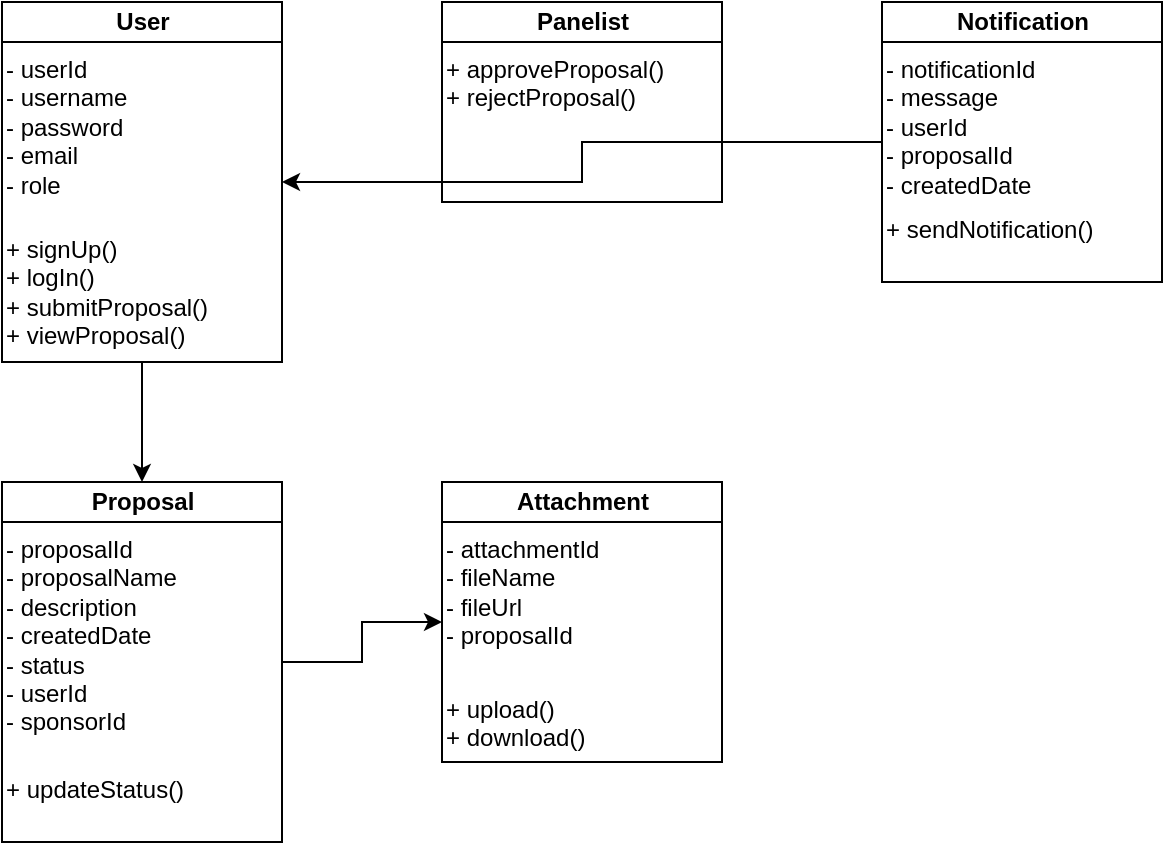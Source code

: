 <mxfile>
    <diagram name="Page-1" id="9f46799a-70d6-7492-0946-bef42562c5a5">
        <mxGraphModel dx="1358" dy="647" grid="1" gridSize="10" guides="1" tooltips="1" connect="1" arrows="1" fold="1" page="1" pageScale="1" pageWidth="827" pageHeight="1169" math="0" shadow="0">
            <root>
                <mxCell id="0"/>
                <mxCell id="1" parent="0"/>
                <mxCell id="22" value="User" style="swimlane;horizontal=0;startSize=20;horizontal=1;html=1;" vertex="1" parent="1">
                    <mxGeometry x="80" y="60" width="140" height="180" as="geometry"/>
                </mxCell>
                <mxCell id="23" value="- userId&#10;- username&#10;- password&#10;- email&#10;- role" style="text;html=1;whiteSpace=wrap;rounded=0;" vertex="1" parent="22">
                    <mxGeometry y="20" width="140" height="90" as="geometry"/>
                </mxCell>
                <mxCell id="24" value="+ signUp()&#10;+ logIn()&#10;+ submitProposal()&#10;+ viewProposal()" style="text;html=1;whiteSpace=wrap;rounded=0;" vertex="1" parent="22">
                    <mxGeometry y="110" width="140" height="70" as="geometry"/>
                </mxCell>
                <mxCell id="25" value="Panelist" style="swimlane;horizontal=0;startSize=20;horizontal=1;html=1;" vertex="1" parent="1">
                    <mxGeometry x="300" y="60" width="140" height="100" as="geometry"/>
                </mxCell>
                <mxCell id="26" value="+ approveProposal()&#10;+ rejectProposal()" style="text;html=1;whiteSpace=wrap;rounded=0;" vertex="1" parent="25">
                    <mxGeometry y="20" width="140" height="70" as="geometry"/>
                </mxCell>
                <mxCell id="27" value="Proposal" style="swimlane;horizontal=0;startSize=20;horizontal=1;html=1;" vertex="1" parent="1">
                    <mxGeometry x="80" y="300" width="140" height="180" as="geometry"/>
                </mxCell>
                <mxCell id="28" value="- proposalId&#10;- proposalName&#10;- description&#10;- createdDate&#10;- status&#10;- userId&#10;- sponsorId" style="text;html=1;whiteSpace=wrap;rounded=0;" vertex="1" parent="27">
                    <mxGeometry y="20" width="140" height="120" as="geometry"/>
                </mxCell>
                <mxCell id="29" value="+ updateStatus()" style="text;html=1;whiteSpace=wrap;rounded=0;" vertex="1" parent="27">
                    <mxGeometry y="140" width="140" height="40" as="geometry"/>
                </mxCell>
                <mxCell id="30" value="Attachment" style="swimlane;horizontal=0;startSize=20;horizontal=1;html=1;" vertex="1" parent="1">
                    <mxGeometry x="300" y="300" width="140" height="140" as="geometry"/>
                </mxCell>
                <mxCell id="31" value="- attachmentId&#10;- fileName&#10;- fileUrl&#10;- proposalId" style="text;html=1;whiteSpace=wrap;rounded=0;" vertex="1" parent="30">
                    <mxGeometry y="20" width="140" height="80" as="geometry"/>
                </mxCell>
                <mxCell id="32" value="+ upload()&#10;+ download()" style="text;html=1;whiteSpace=wrap;rounded=0;" vertex="1" parent="30">
                    <mxGeometry y="100" width="140" height="40" as="geometry"/>
                </mxCell>
                <mxCell id="33" value="Notification" style="swimlane;horizontal=0;startSize=20;horizontal=1;html=1;" vertex="1" parent="1">
                    <mxGeometry x="520" y="60" width="140" height="140" as="geometry"/>
                </mxCell>
                <mxCell id="34" value="- notificationId&#10;- message&#10;- userId&#10;- proposalId&#10;- createdDate" style="text;html=1;whiteSpace=wrap;rounded=0;" vertex="1" parent="33">
                    <mxGeometry y="20" width="140" height="80" as="geometry"/>
                </mxCell>
                <mxCell id="35" value="+ sendNotification()" style="text;html=1;whiteSpace=wrap;rounded=0;" vertex="1" parent="33">
                    <mxGeometry y="100" width="140" height="40" as="geometry"/>
                </mxCell>
                <mxCell id="36" value="" style="edgeStyle=orthogonalEdgeStyle;rounded=0;orthogonalLoop=1;jettySize=auto;html=1;" edge="1" parent="1" source="22" target="27">
                    <mxGeometry relative="1" as="geometry"/>
                </mxCell>
                <mxCell id="37" value="" style="edgeStyle=orthogonalEdgeStyle;rounded=0;orthogonalLoop=1;jettySize=auto;html=1;" edge="1" parent="1" source="27" target="30">
                    <mxGeometry relative="1" as="geometry"/>
                </mxCell>
                <mxCell id="38" value="" style="edgeStyle=orthogonalEdgeStyle;rounded=0;orthogonalLoop=1;jettySize=auto;html=1;" edge="1" parent="1" source="33" target="22">
                    <mxGeometry relative="1" as="geometry"/>
                </mxCell>
            </root>
        </mxGraphModel>
    </diagram>
</mxfile>